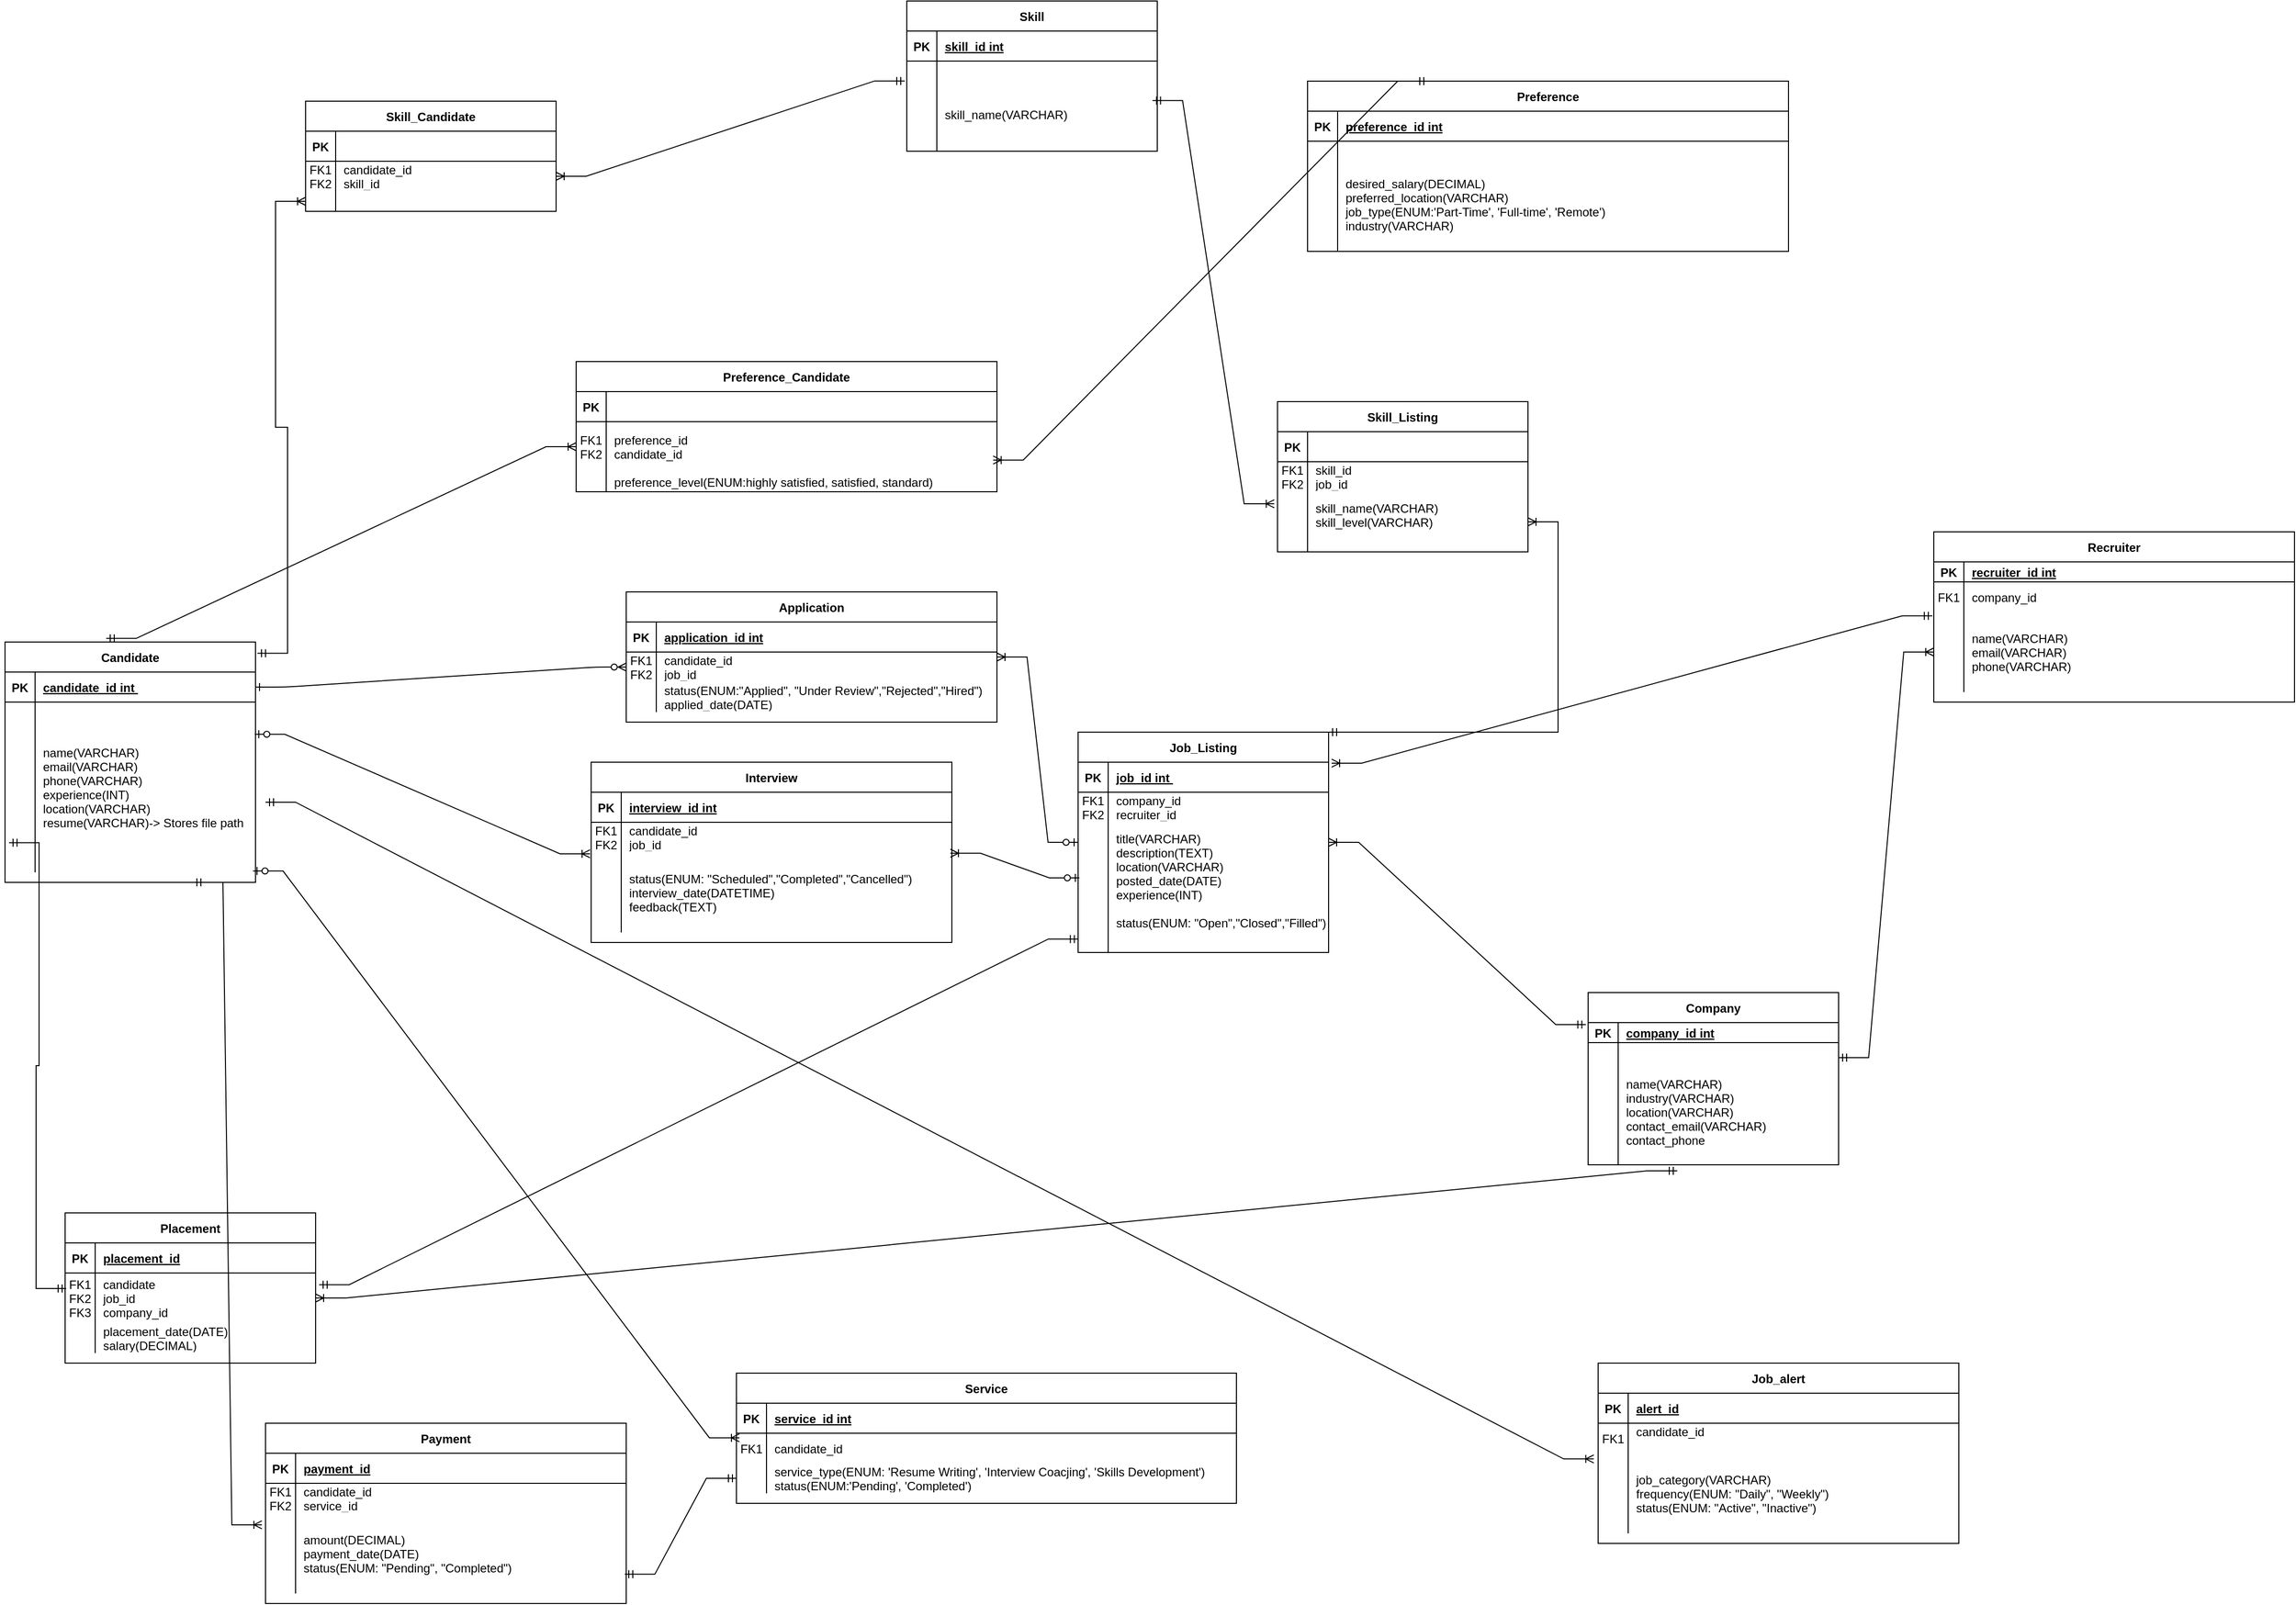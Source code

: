 <mxfile version="26.1.0">
  <diagram id="R2lEEEUBdFMjLlhIrx00" name="Page-1">
    <mxGraphModel dx="2079" dy="1630" grid="1" gridSize="10" guides="1" tooltips="1" connect="1" arrows="1" fold="1" page="1" pageScale="1" pageWidth="850" pageHeight="1100" math="0" shadow="0" extFonts="Permanent Marker^https://fonts.googleapis.com/css?family=Permanent+Marker">
      <root>
        <mxCell id="0" />
        <mxCell id="1" parent="0" />
        <mxCell id="C-vyLk0tnHw3VtMMgP7b-1" value="" style="edgeStyle=entityRelationEdgeStyle;endArrow=ERzeroToMany;startArrow=ERone;endFill=1;startFill=0;" parent="1" source="C-vyLk0tnHw3VtMMgP7b-24" target="C-vyLk0tnHw3VtMMgP7b-6" edge="1">
          <mxGeometry width="100" height="100" relative="1" as="geometry">
            <mxPoint x="340" y="720" as="sourcePoint" />
            <mxPoint x="440" y="620" as="targetPoint" />
          </mxGeometry>
        </mxCell>
        <mxCell id="C-vyLk0tnHw3VtMMgP7b-2" value="Application" style="shape=table;startSize=30;container=1;collapsible=1;childLayout=tableLayout;fixedRows=1;rowLines=0;fontStyle=1;align=center;resizeLast=1;" parent="1" vertex="1">
          <mxGeometry x="460" y="-50" width="370" height="130" as="geometry" />
        </mxCell>
        <mxCell id="C-vyLk0tnHw3VtMMgP7b-3" value="" style="shape=partialRectangle;collapsible=0;dropTarget=0;pointerEvents=0;fillColor=none;points=[[0,0.5],[1,0.5]];portConstraint=eastwest;top=0;left=0;right=0;bottom=1;" parent="C-vyLk0tnHw3VtMMgP7b-2" vertex="1">
          <mxGeometry y="30" width="370" height="30" as="geometry" />
        </mxCell>
        <mxCell id="C-vyLk0tnHw3VtMMgP7b-4" value="PK" style="shape=partialRectangle;overflow=hidden;connectable=0;fillColor=none;top=0;left=0;bottom=0;right=0;fontStyle=1;" parent="C-vyLk0tnHw3VtMMgP7b-3" vertex="1">
          <mxGeometry width="30" height="30" as="geometry">
            <mxRectangle width="30" height="30" as="alternateBounds" />
          </mxGeometry>
        </mxCell>
        <mxCell id="C-vyLk0tnHw3VtMMgP7b-5" value="application_id int" style="shape=partialRectangle;overflow=hidden;connectable=0;fillColor=none;top=0;left=0;bottom=0;right=0;align=left;spacingLeft=6;fontStyle=5;" parent="C-vyLk0tnHw3VtMMgP7b-3" vertex="1">
          <mxGeometry x="30" width="340" height="30" as="geometry">
            <mxRectangle width="340" height="30" as="alternateBounds" />
          </mxGeometry>
        </mxCell>
        <mxCell id="C-vyLk0tnHw3VtMMgP7b-6" value="" style="shape=partialRectangle;collapsible=0;dropTarget=0;pointerEvents=0;fillColor=none;points=[[0,0.5],[1,0.5]];portConstraint=eastwest;top=0;left=0;right=0;bottom=0;" parent="C-vyLk0tnHw3VtMMgP7b-2" vertex="1">
          <mxGeometry y="60" width="370" height="30" as="geometry" />
        </mxCell>
        <mxCell id="C-vyLk0tnHw3VtMMgP7b-7" value="FK1&#xa;FK2" style="shape=partialRectangle;overflow=hidden;connectable=0;fillColor=none;top=0;left=0;bottom=0;right=0;" parent="C-vyLk0tnHw3VtMMgP7b-6" vertex="1">
          <mxGeometry width="30" height="30" as="geometry">
            <mxRectangle width="30" height="30" as="alternateBounds" />
          </mxGeometry>
        </mxCell>
        <mxCell id="C-vyLk0tnHw3VtMMgP7b-8" value="candidate_id&#xa;job_id" style="shape=partialRectangle;overflow=hidden;connectable=0;fillColor=none;top=0;left=0;bottom=0;right=0;align=left;spacingLeft=6;" parent="C-vyLk0tnHw3VtMMgP7b-6" vertex="1">
          <mxGeometry x="30" width="340" height="30" as="geometry">
            <mxRectangle width="340" height="30" as="alternateBounds" />
          </mxGeometry>
        </mxCell>
        <mxCell id="C-vyLk0tnHw3VtMMgP7b-9" value="" style="shape=partialRectangle;collapsible=0;dropTarget=0;pointerEvents=0;fillColor=none;points=[[0,0.5],[1,0.5]];portConstraint=eastwest;top=0;left=0;right=0;bottom=0;" parent="C-vyLk0tnHw3VtMMgP7b-2" vertex="1">
          <mxGeometry y="90" width="370" height="30" as="geometry" />
        </mxCell>
        <mxCell id="C-vyLk0tnHw3VtMMgP7b-10" value="" style="shape=partialRectangle;overflow=hidden;connectable=0;fillColor=none;top=0;left=0;bottom=0;right=0;" parent="C-vyLk0tnHw3VtMMgP7b-9" vertex="1">
          <mxGeometry width="30" height="30" as="geometry">
            <mxRectangle width="30" height="30" as="alternateBounds" />
          </mxGeometry>
        </mxCell>
        <mxCell id="C-vyLk0tnHw3VtMMgP7b-11" value="status(ENUM:&quot;Applied&quot;, &quot;Under Review&quot;,&quot;Rejected&quot;,&quot;Hired&quot;)&#xa;applied_date(DATE)" style="shape=partialRectangle;overflow=hidden;connectable=0;fillColor=none;top=0;left=0;bottom=0;right=0;align=left;spacingLeft=6;" parent="C-vyLk0tnHw3VtMMgP7b-9" vertex="1">
          <mxGeometry x="30" width="340" height="30" as="geometry">
            <mxRectangle width="340" height="30" as="alternateBounds" />
          </mxGeometry>
        </mxCell>
        <mxCell id="C-vyLk0tnHw3VtMMgP7b-13" value="Interview" style="shape=table;startSize=30;container=1;collapsible=1;childLayout=tableLayout;fixedRows=1;rowLines=0;fontStyle=1;align=center;resizeLast=1;" parent="1" vertex="1">
          <mxGeometry x="425" y="120" width="360" height="180" as="geometry" />
        </mxCell>
        <mxCell id="C-vyLk0tnHw3VtMMgP7b-14" value="" style="shape=partialRectangle;collapsible=0;dropTarget=0;pointerEvents=0;fillColor=none;points=[[0,0.5],[1,0.5]];portConstraint=eastwest;top=0;left=0;right=0;bottom=1;" parent="C-vyLk0tnHw3VtMMgP7b-13" vertex="1">
          <mxGeometry y="30" width="360" height="30" as="geometry" />
        </mxCell>
        <mxCell id="C-vyLk0tnHw3VtMMgP7b-15" value="PK" style="shape=partialRectangle;overflow=hidden;connectable=0;fillColor=none;top=0;left=0;bottom=0;right=0;fontStyle=1;" parent="C-vyLk0tnHw3VtMMgP7b-14" vertex="1">
          <mxGeometry width="30" height="30" as="geometry">
            <mxRectangle width="30" height="30" as="alternateBounds" />
          </mxGeometry>
        </mxCell>
        <mxCell id="C-vyLk0tnHw3VtMMgP7b-16" value="interview_id int" style="shape=partialRectangle;overflow=hidden;connectable=0;fillColor=none;top=0;left=0;bottom=0;right=0;align=left;spacingLeft=6;fontStyle=5;" parent="C-vyLk0tnHw3VtMMgP7b-14" vertex="1">
          <mxGeometry x="30" width="330" height="30" as="geometry">
            <mxRectangle width="330" height="30" as="alternateBounds" />
          </mxGeometry>
        </mxCell>
        <mxCell id="C-vyLk0tnHw3VtMMgP7b-17" value="" style="shape=partialRectangle;collapsible=0;dropTarget=0;pointerEvents=0;fillColor=none;points=[[0,0.5],[1,0.5]];portConstraint=eastwest;top=0;left=0;right=0;bottom=0;" parent="C-vyLk0tnHw3VtMMgP7b-13" vertex="1">
          <mxGeometry y="60" width="360" height="30" as="geometry" />
        </mxCell>
        <mxCell id="C-vyLk0tnHw3VtMMgP7b-18" value="FK1&#xa;FK2" style="shape=partialRectangle;overflow=hidden;connectable=0;fillColor=none;top=0;left=0;bottom=0;right=0;" parent="C-vyLk0tnHw3VtMMgP7b-17" vertex="1">
          <mxGeometry width="30" height="30" as="geometry">
            <mxRectangle width="30" height="30" as="alternateBounds" />
          </mxGeometry>
        </mxCell>
        <mxCell id="C-vyLk0tnHw3VtMMgP7b-19" value="candidate_id &#xa;job_id" style="shape=partialRectangle;overflow=hidden;connectable=0;fillColor=none;top=0;left=0;bottom=0;right=0;align=left;spacingLeft=6;" parent="C-vyLk0tnHw3VtMMgP7b-17" vertex="1">
          <mxGeometry x="30" width="330" height="30" as="geometry">
            <mxRectangle width="330" height="30" as="alternateBounds" />
          </mxGeometry>
        </mxCell>
        <mxCell id="C-vyLk0tnHw3VtMMgP7b-20" value="" style="shape=partialRectangle;collapsible=0;dropTarget=0;pointerEvents=0;fillColor=none;points=[[0,0.5],[1,0.5]];portConstraint=eastwest;top=0;left=0;right=0;bottom=0;" parent="C-vyLk0tnHw3VtMMgP7b-13" vertex="1">
          <mxGeometry y="90" width="360" height="80" as="geometry" />
        </mxCell>
        <mxCell id="C-vyLk0tnHw3VtMMgP7b-21" value="" style="shape=partialRectangle;overflow=hidden;connectable=0;fillColor=none;top=0;left=0;bottom=0;right=0;" parent="C-vyLk0tnHw3VtMMgP7b-20" vertex="1">
          <mxGeometry width="30" height="80" as="geometry">
            <mxRectangle width="30" height="80" as="alternateBounds" />
          </mxGeometry>
        </mxCell>
        <mxCell id="C-vyLk0tnHw3VtMMgP7b-22" value="status(ENUM: &quot;Scheduled&quot;,&quot;Completed&quot;,&quot;Cancelled&quot;)&#xa;interview_date(DATETIME)&#xa;feedback(TEXT)" style="shape=partialRectangle;overflow=hidden;connectable=0;fillColor=none;top=0;left=0;bottom=0;right=0;align=left;spacingLeft=6;" parent="C-vyLk0tnHw3VtMMgP7b-20" vertex="1">
          <mxGeometry x="30" width="330" height="80" as="geometry">
            <mxRectangle width="330" height="80" as="alternateBounds" />
          </mxGeometry>
        </mxCell>
        <mxCell id="C-vyLk0tnHw3VtMMgP7b-23" value="Candidate" style="shape=table;startSize=30;container=1;collapsible=1;childLayout=tableLayout;fixedRows=1;rowLines=0;fontStyle=1;align=center;resizeLast=1;" parent="1" vertex="1">
          <mxGeometry x="-160" width="250" height="240" as="geometry" />
        </mxCell>
        <mxCell id="C-vyLk0tnHw3VtMMgP7b-24" value="" style="shape=partialRectangle;collapsible=0;dropTarget=0;pointerEvents=0;fillColor=none;points=[[0,0.5],[1,0.5]];portConstraint=eastwest;top=0;left=0;right=0;bottom=1;" parent="C-vyLk0tnHw3VtMMgP7b-23" vertex="1">
          <mxGeometry y="30" width="250" height="30" as="geometry" />
        </mxCell>
        <mxCell id="C-vyLk0tnHw3VtMMgP7b-25" value="PK" style="shape=partialRectangle;overflow=hidden;connectable=0;fillColor=none;top=0;left=0;bottom=0;right=0;fontStyle=1;" parent="C-vyLk0tnHw3VtMMgP7b-24" vertex="1">
          <mxGeometry width="30" height="30" as="geometry">
            <mxRectangle width="30" height="30" as="alternateBounds" />
          </mxGeometry>
        </mxCell>
        <mxCell id="C-vyLk0tnHw3VtMMgP7b-26" value="candidate_id int " style="shape=partialRectangle;overflow=hidden;connectable=0;fillColor=none;top=0;left=0;bottom=0;right=0;align=left;spacingLeft=6;fontStyle=5;" parent="C-vyLk0tnHw3VtMMgP7b-24" vertex="1">
          <mxGeometry x="30" width="220" height="30" as="geometry">
            <mxRectangle width="220" height="30" as="alternateBounds" />
          </mxGeometry>
        </mxCell>
        <mxCell id="C-vyLk0tnHw3VtMMgP7b-27" value="" style="shape=partialRectangle;collapsible=0;dropTarget=0;pointerEvents=0;fillColor=none;points=[[0,0.5],[1,0.5]];portConstraint=eastwest;top=0;left=0;right=0;bottom=0;" parent="C-vyLk0tnHw3VtMMgP7b-23" vertex="1">
          <mxGeometry y="60" width="250" height="170" as="geometry" />
        </mxCell>
        <mxCell id="C-vyLk0tnHw3VtMMgP7b-28" value="" style="shape=partialRectangle;overflow=hidden;connectable=0;fillColor=none;top=0;left=0;bottom=0;right=0;" parent="C-vyLk0tnHw3VtMMgP7b-27" vertex="1">
          <mxGeometry width="30" height="170" as="geometry">
            <mxRectangle width="30" height="170" as="alternateBounds" />
          </mxGeometry>
        </mxCell>
        <mxCell id="C-vyLk0tnHw3VtMMgP7b-29" value="name(VARCHAR)&#xa;email(VARCHAR)&#xa;phone(VARCHAR)&#xa;experience(INT)&#xa;location(VARCHAR)&#xa;resume(VARCHAR)-&gt; Stores file path" style="shape=partialRectangle;overflow=hidden;connectable=0;fillColor=none;top=0;left=0;bottom=0;right=0;align=left;spacingLeft=6;" parent="C-vyLk0tnHw3VtMMgP7b-27" vertex="1">
          <mxGeometry x="30" width="220" height="170" as="geometry">
            <mxRectangle width="220" height="170" as="alternateBounds" />
          </mxGeometry>
        </mxCell>
        <mxCell id="pcjNR2ZxZ8GuqHbUPMWK-2" value="Service" style="shape=table;startSize=30;container=1;collapsible=1;childLayout=tableLayout;fixedRows=1;rowLines=0;fontStyle=1;align=center;resizeLast=1;" parent="1" vertex="1">
          <mxGeometry x="570" y="730" width="499" height="130" as="geometry" />
        </mxCell>
        <mxCell id="pcjNR2ZxZ8GuqHbUPMWK-3" value="" style="shape=partialRectangle;collapsible=0;dropTarget=0;pointerEvents=0;fillColor=none;points=[[0,0.5],[1,0.5]];portConstraint=eastwest;top=0;left=0;right=0;bottom=1;" parent="pcjNR2ZxZ8GuqHbUPMWK-2" vertex="1">
          <mxGeometry y="30" width="499" height="30" as="geometry" />
        </mxCell>
        <mxCell id="pcjNR2ZxZ8GuqHbUPMWK-4" value="PK" style="shape=partialRectangle;overflow=hidden;connectable=0;fillColor=none;top=0;left=0;bottom=0;right=0;fontStyle=1;" parent="pcjNR2ZxZ8GuqHbUPMWK-3" vertex="1">
          <mxGeometry width="30" height="30" as="geometry">
            <mxRectangle width="30" height="30" as="alternateBounds" />
          </mxGeometry>
        </mxCell>
        <mxCell id="pcjNR2ZxZ8GuqHbUPMWK-5" value="service_id int" style="shape=partialRectangle;overflow=hidden;connectable=0;fillColor=none;top=0;left=0;bottom=0;right=0;align=left;spacingLeft=6;fontStyle=5;" parent="pcjNR2ZxZ8GuqHbUPMWK-3" vertex="1">
          <mxGeometry x="30" width="469" height="30" as="geometry">
            <mxRectangle width="469" height="30" as="alternateBounds" />
          </mxGeometry>
        </mxCell>
        <mxCell id="pcjNR2ZxZ8GuqHbUPMWK-6" value="" style="shape=partialRectangle;collapsible=0;dropTarget=0;pointerEvents=0;fillColor=none;points=[[0,0.5],[1,0.5]];portConstraint=eastwest;top=0;left=0;right=0;bottom=0;" parent="pcjNR2ZxZ8GuqHbUPMWK-2" vertex="1">
          <mxGeometry y="60" width="499" height="30" as="geometry" />
        </mxCell>
        <mxCell id="pcjNR2ZxZ8GuqHbUPMWK-7" value="FK1" style="shape=partialRectangle;overflow=hidden;connectable=0;fillColor=none;top=0;left=0;bottom=0;right=0;" parent="pcjNR2ZxZ8GuqHbUPMWK-6" vertex="1">
          <mxGeometry width="30" height="30" as="geometry">
            <mxRectangle width="30" height="30" as="alternateBounds" />
          </mxGeometry>
        </mxCell>
        <mxCell id="pcjNR2ZxZ8GuqHbUPMWK-8" value="candidate_id" style="shape=partialRectangle;overflow=hidden;connectable=0;fillColor=none;top=0;left=0;bottom=0;right=0;align=left;spacingLeft=6;" parent="pcjNR2ZxZ8GuqHbUPMWK-6" vertex="1">
          <mxGeometry x="30" width="469" height="30" as="geometry">
            <mxRectangle width="469" height="30" as="alternateBounds" />
          </mxGeometry>
        </mxCell>
        <mxCell id="pcjNR2ZxZ8GuqHbUPMWK-9" value="" style="shape=partialRectangle;collapsible=0;dropTarget=0;pointerEvents=0;fillColor=none;points=[[0,0.5],[1,0.5]];portConstraint=eastwest;top=0;left=0;right=0;bottom=0;" parent="pcjNR2ZxZ8GuqHbUPMWK-2" vertex="1">
          <mxGeometry y="90" width="499" height="30" as="geometry" />
        </mxCell>
        <mxCell id="pcjNR2ZxZ8GuqHbUPMWK-10" value="" style="shape=partialRectangle;overflow=hidden;connectable=0;fillColor=none;top=0;left=0;bottom=0;right=0;" parent="pcjNR2ZxZ8GuqHbUPMWK-9" vertex="1">
          <mxGeometry width="30" height="30" as="geometry">
            <mxRectangle width="30" height="30" as="alternateBounds" />
          </mxGeometry>
        </mxCell>
        <mxCell id="pcjNR2ZxZ8GuqHbUPMWK-11" value="service_type(ENUM: &#39;Resume Writing&#39;, &#39;Interview Coacjing&#39;, &#39;Skills Development&#39;)&#xa;status(ENUM:&#39;Pending&#39;, &#39;Completed&#39;)" style="shape=partialRectangle;overflow=hidden;connectable=0;fillColor=none;top=0;left=0;bottom=0;right=0;align=left;spacingLeft=6;" parent="pcjNR2ZxZ8GuqHbUPMWK-9" vertex="1">
          <mxGeometry x="30" width="469" height="30" as="geometry">
            <mxRectangle width="469" height="30" as="alternateBounds" />
          </mxGeometry>
        </mxCell>
        <mxCell id="pcjNR2ZxZ8GuqHbUPMWK-12" value="" style="edgeStyle=entityRelationEdgeStyle;fontSize=12;html=1;endArrow=ERoneToMany;startArrow=ERzeroToOne;rounded=0;exitX=0.997;exitY=0.189;exitDx=0;exitDy=0;exitPerimeter=0;entryX=-0.003;entryY=0.018;entryDx=0;entryDy=0;entryPerimeter=0;" parent="1" source="C-vyLk0tnHw3VtMMgP7b-27" target="C-vyLk0tnHw3VtMMgP7b-20" edge="1">
          <mxGeometry width="100" height="100" relative="1" as="geometry">
            <mxPoint x="110" y="174.88" as="sourcePoint" />
            <mxPoint x="255" y="245.11" as="targetPoint" />
          </mxGeometry>
        </mxCell>
        <mxCell id="pcjNR2ZxZ8GuqHbUPMWK-13" value="" style="edgeStyle=entityRelationEdgeStyle;fontSize=12;html=1;endArrow=ERoneToMany;startArrow=ERzeroToOne;rounded=0;entryX=0.006;entryY=0.153;entryDx=0;entryDy=0;entryPerimeter=0;exitX=0.99;exitY=0.992;exitDx=0;exitDy=0;exitPerimeter=0;" parent="1" source="C-vyLk0tnHw3VtMMgP7b-27" target="pcjNR2ZxZ8GuqHbUPMWK-6" edge="1">
          <mxGeometry width="100" height="100" relative="1" as="geometry">
            <mxPoint x="340" y="330.0" as="sourcePoint" />
            <mxPoint x="172.25" y="536.71" as="targetPoint" />
            <Array as="points">
              <mxPoint x="356.5" y="336.95" />
              <mxPoint x="446.5" y="517.95" />
            </Array>
          </mxGeometry>
        </mxCell>
        <mxCell id="pcjNR2ZxZ8GuqHbUPMWK-14" value="Job_Listing" style="shape=table;startSize=30;container=1;collapsible=1;childLayout=tableLayout;fixedRows=1;rowLines=0;fontStyle=1;align=center;resizeLast=1;" parent="1" vertex="1">
          <mxGeometry x="911" y="90" width="250" height="220" as="geometry" />
        </mxCell>
        <mxCell id="pcjNR2ZxZ8GuqHbUPMWK-15" value="" style="shape=partialRectangle;collapsible=0;dropTarget=0;pointerEvents=0;fillColor=none;points=[[0,0.5],[1,0.5]];portConstraint=eastwest;top=0;left=0;right=0;bottom=1;" parent="pcjNR2ZxZ8GuqHbUPMWK-14" vertex="1">
          <mxGeometry y="30" width="250" height="30" as="geometry" />
        </mxCell>
        <mxCell id="pcjNR2ZxZ8GuqHbUPMWK-16" value="PK" style="shape=partialRectangle;overflow=hidden;connectable=0;fillColor=none;top=0;left=0;bottom=0;right=0;fontStyle=1;" parent="pcjNR2ZxZ8GuqHbUPMWK-15" vertex="1">
          <mxGeometry width="30" height="30" as="geometry">
            <mxRectangle width="30" height="30" as="alternateBounds" />
          </mxGeometry>
        </mxCell>
        <mxCell id="pcjNR2ZxZ8GuqHbUPMWK-17" value="job_id int " style="shape=partialRectangle;overflow=hidden;connectable=0;fillColor=none;top=0;left=0;bottom=0;right=0;align=left;spacingLeft=6;fontStyle=5;" parent="pcjNR2ZxZ8GuqHbUPMWK-15" vertex="1">
          <mxGeometry x="30" width="220" height="30" as="geometry">
            <mxRectangle width="220" height="30" as="alternateBounds" />
          </mxGeometry>
        </mxCell>
        <mxCell id="pcjNR2ZxZ8GuqHbUPMWK-18" value="" style="shape=partialRectangle;collapsible=0;dropTarget=0;pointerEvents=0;fillColor=none;points=[[0,0.5],[1,0.5]];portConstraint=eastwest;top=0;left=0;right=0;bottom=0;" parent="pcjNR2ZxZ8GuqHbUPMWK-14" vertex="1">
          <mxGeometry y="60" width="250" height="30" as="geometry" />
        </mxCell>
        <mxCell id="pcjNR2ZxZ8GuqHbUPMWK-19" value="FK1&#xa;FK2" style="shape=partialRectangle;overflow=hidden;connectable=0;fillColor=none;top=0;left=0;bottom=0;right=0;" parent="pcjNR2ZxZ8GuqHbUPMWK-18" vertex="1">
          <mxGeometry width="30" height="30" as="geometry">
            <mxRectangle width="30" height="30" as="alternateBounds" />
          </mxGeometry>
        </mxCell>
        <mxCell id="pcjNR2ZxZ8GuqHbUPMWK-20" value="company_id&#xa;recruiter_id" style="shape=partialRectangle;overflow=hidden;connectable=0;fillColor=none;top=0;left=0;bottom=0;right=0;align=left;spacingLeft=6;" parent="pcjNR2ZxZ8GuqHbUPMWK-18" vertex="1">
          <mxGeometry x="30" width="220" height="30" as="geometry">
            <mxRectangle width="220" height="30" as="alternateBounds" />
          </mxGeometry>
        </mxCell>
        <mxCell id="pcjNR2ZxZ8GuqHbUPMWK-21" value="" style="shape=partialRectangle;collapsible=0;dropTarget=0;pointerEvents=0;fillColor=none;points=[[0,0.5],[1,0.5]];portConstraint=eastwest;top=0;left=0;right=0;bottom=0;" parent="pcjNR2ZxZ8GuqHbUPMWK-14" vertex="1">
          <mxGeometry y="90" width="250" height="130" as="geometry" />
        </mxCell>
        <mxCell id="pcjNR2ZxZ8GuqHbUPMWK-22" value="" style="shape=partialRectangle;overflow=hidden;connectable=0;fillColor=none;top=0;left=0;bottom=0;right=0;" parent="pcjNR2ZxZ8GuqHbUPMWK-21" vertex="1">
          <mxGeometry width="30" height="130" as="geometry">
            <mxRectangle width="30" height="130" as="alternateBounds" />
          </mxGeometry>
        </mxCell>
        <mxCell id="pcjNR2ZxZ8GuqHbUPMWK-23" value="title(VARCHAR)&#xa;description(TEXT)&#xa;location(VARCHAR)&#xa;posted_date(DATE)&#xa;experience(INT)&#xa;&#xa;status(ENUM: &quot;Open&quot;,&quot;Closed&quot;,&quot;Filled&quot;)&#xa;" style="shape=partialRectangle;overflow=hidden;connectable=0;fillColor=none;top=0;left=0;bottom=0;right=0;align=left;spacingLeft=6;" parent="pcjNR2ZxZ8GuqHbUPMWK-21" vertex="1">
          <mxGeometry x="30" width="220" height="130" as="geometry">
            <mxRectangle width="220" height="130" as="alternateBounds" />
          </mxGeometry>
        </mxCell>
        <mxCell id="pcjNR2ZxZ8GuqHbUPMWK-24" value="" style="edgeStyle=entityRelationEdgeStyle;fontSize=12;html=1;endArrow=ERoneToMany;startArrow=ERzeroToOne;rounded=0;" parent="1" source="pcjNR2ZxZ8GuqHbUPMWK-14" target="C-vyLk0tnHw3VtMMgP7b-2" edge="1">
          <mxGeometry width="100" height="100" relative="1" as="geometry">
            <mxPoint x="750" y="320" as="sourcePoint" />
            <mxPoint x="850" y="220" as="targetPoint" />
          </mxGeometry>
        </mxCell>
        <mxCell id="pcjNR2ZxZ8GuqHbUPMWK-25" value="Company" style="shape=table;startSize=30;container=1;collapsible=1;childLayout=tableLayout;fixedRows=1;rowLines=0;fontStyle=1;align=center;resizeLast=1;" parent="1" vertex="1">
          <mxGeometry x="1420" y="350" width="250" height="172" as="geometry" />
        </mxCell>
        <mxCell id="pcjNR2ZxZ8GuqHbUPMWK-26" value="" style="shape=partialRectangle;collapsible=0;dropTarget=0;pointerEvents=0;fillColor=none;points=[[0,0.5],[1,0.5]];portConstraint=eastwest;top=0;left=0;right=0;bottom=1;" parent="pcjNR2ZxZ8GuqHbUPMWK-25" vertex="1">
          <mxGeometry y="30" width="250" height="20" as="geometry" />
        </mxCell>
        <mxCell id="pcjNR2ZxZ8GuqHbUPMWK-27" value="PK" style="shape=partialRectangle;overflow=hidden;connectable=0;fillColor=none;top=0;left=0;bottom=0;right=0;fontStyle=1;" parent="pcjNR2ZxZ8GuqHbUPMWK-26" vertex="1">
          <mxGeometry width="30" height="20" as="geometry">
            <mxRectangle width="30" height="20" as="alternateBounds" />
          </mxGeometry>
        </mxCell>
        <mxCell id="pcjNR2ZxZ8GuqHbUPMWK-28" value="company_id int" style="shape=partialRectangle;overflow=hidden;connectable=0;fillColor=none;top=0;left=0;bottom=0;right=0;align=left;spacingLeft=6;fontStyle=5;" parent="pcjNR2ZxZ8GuqHbUPMWK-26" vertex="1">
          <mxGeometry x="30" width="220" height="20" as="geometry">
            <mxRectangle width="220" height="20" as="alternateBounds" />
          </mxGeometry>
        </mxCell>
        <mxCell id="pcjNR2ZxZ8GuqHbUPMWK-29" value="" style="shape=partialRectangle;collapsible=0;dropTarget=0;pointerEvents=0;fillColor=none;points=[[0,0.5],[1,0.5]];portConstraint=eastwest;top=0;left=0;right=0;bottom=0;" parent="pcjNR2ZxZ8GuqHbUPMWK-25" vertex="1">
          <mxGeometry y="50" width="250" height="30" as="geometry" />
        </mxCell>
        <mxCell id="pcjNR2ZxZ8GuqHbUPMWK-30" value="" style="shape=partialRectangle;overflow=hidden;connectable=0;fillColor=none;top=0;left=0;bottom=0;right=0;" parent="pcjNR2ZxZ8GuqHbUPMWK-29" vertex="1">
          <mxGeometry width="30" height="30" as="geometry">
            <mxRectangle width="30" height="30" as="alternateBounds" />
          </mxGeometry>
        </mxCell>
        <mxCell id="pcjNR2ZxZ8GuqHbUPMWK-31" value="" style="shape=partialRectangle;overflow=hidden;connectable=0;fillColor=none;top=0;left=0;bottom=0;right=0;align=left;spacingLeft=6;" parent="pcjNR2ZxZ8GuqHbUPMWK-29" vertex="1">
          <mxGeometry x="30" width="220" height="30" as="geometry">
            <mxRectangle width="220" height="30" as="alternateBounds" />
          </mxGeometry>
        </mxCell>
        <mxCell id="pcjNR2ZxZ8GuqHbUPMWK-32" value="" style="shape=partialRectangle;collapsible=0;dropTarget=0;pointerEvents=0;fillColor=none;points=[[0,0.5],[1,0.5]];portConstraint=eastwest;top=0;left=0;right=0;bottom=0;" parent="pcjNR2ZxZ8GuqHbUPMWK-25" vertex="1">
          <mxGeometry y="80" width="250" height="92" as="geometry" />
        </mxCell>
        <mxCell id="pcjNR2ZxZ8GuqHbUPMWK-33" value="" style="shape=partialRectangle;overflow=hidden;connectable=0;fillColor=none;top=0;left=0;bottom=0;right=0;" parent="pcjNR2ZxZ8GuqHbUPMWK-32" vertex="1">
          <mxGeometry width="30" height="92" as="geometry">
            <mxRectangle width="30" height="92" as="alternateBounds" />
          </mxGeometry>
        </mxCell>
        <mxCell id="pcjNR2ZxZ8GuqHbUPMWK-34" value="name(VARCHAR)&#xa;industry(VARCHAR)&#xa;location(VARCHAR)&#xa;contact_email(VARCHAR)&#xa;contact_phone&#xa;" style="shape=partialRectangle;overflow=hidden;connectable=0;fillColor=none;top=0;left=0;bottom=0;right=0;align=left;spacingLeft=6;" parent="pcjNR2ZxZ8GuqHbUPMWK-32" vertex="1">
          <mxGeometry x="30" width="220" height="92" as="geometry">
            <mxRectangle width="220" height="92" as="alternateBounds" />
          </mxGeometry>
        </mxCell>
        <mxCell id="pcjNR2ZxZ8GuqHbUPMWK-36" value="" style="edgeStyle=entityRelationEdgeStyle;fontSize=12;html=1;endArrow=ERoneToMany;startArrow=ERmandOne;rounded=0;exitX=-0.009;exitY=0.186;exitDx=0;exitDy=0;exitPerimeter=0;" parent="1" source="pcjNR2ZxZ8GuqHbUPMWK-25" target="pcjNR2ZxZ8GuqHbUPMWK-14" edge="1">
          <mxGeometry width="100" height="100" relative="1" as="geometry">
            <mxPoint x="1150" y="360" as="sourcePoint" />
            <mxPoint x="1250" y="260" as="targetPoint" />
          </mxGeometry>
        </mxCell>
        <mxCell id="pcjNR2ZxZ8GuqHbUPMWK-37" value="" style="edgeStyle=entityRelationEdgeStyle;fontSize=12;html=1;endArrow=ERoneToMany;startArrow=ERzeroToOne;rounded=0;exitX=0.005;exitY=0.427;exitDx=0;exitDy=0;exitPerimeter=0;entryX=0.996;entryY=0.011;entryDx=0;entryDy=0;entryPerimeter=0;" parent="1" source="pcjNR2ZxZ8GuqHbUPMWK-21" target="C-vyLk0tnHw3VtMMgP7b-20" edge="1">
          <mxGeometry width="100" height="100" relative="1" as="geometry">
            <mxPoint x="489" y="510" as="sourcePoint" />
            <mxPoint x="700" y="370" as="targetPoint" />
            <Array as="points">
              <mxPoint x="699" y="425" />
              <mxPoint x="700" y="440" />
              <mxPoint x="630" y="440" />
              <mxPoint x="699" y="415" />
            </Array>
          </mxGeometry>
        </mxCell>
        <mxCell id="pcjNR2ZxZ8GuqHbUPMWK-39" value="Placement" style="shape=table;startSize=30;container=1;collapsible=1;childLayout=tableLayout;fixedRows=1;rowLines=0;fontStyle=1;align=center;resizeLast=1;" parent="1" vertex="1">
          <mxGeometry x="-100" y="570" width="250" height="150" as="geometry" />
        </mxCell>
        <mxCell id="pcjNR2ZxZ8GuqHbUPMWK-40" value="" style="shape=partialRectangle;collapsible=0;dropTarget=0;pointerEvents=0;fillColor=none;points=[[0,0.5],[1,0.5]];portConstraint=eastwest;top=0;left=0;right=0;bottom=1;" parent="pcjNR2ZxZ8GuqHbUPMWK-39" vertex="1">
          <mxGeometry y="30" width="250" height="30" as="geometry" />
        </mxCell>
        <mxCell id="pcjNR2ZxZ8GuqHbUPMWK-41" value="PK" style="shape=partialRectangle;overflow=hidden;connectable=0;fillColor=none;top=0;left=0;bottom=0;right=0;fontStyle=1;" parent="pcjNR2ZxZ8GuqHbUPMWK-40" vertex="1">
          <mxGeometry width="30" height="30" as="geometry">
            <mxRectangle width="30" height="30" as="alternateBounds" />
          </mxGeometry>
        </mxCell>
        <mxCell id="pcjNR2ZxZ8GuqHbUPMWK-42" value="placement_id" style="shape=partialRectangle;overflow=hidden;connectable=0;fillColor=none;top=0;left=0;bottom=0;right=0;align=left;spacingLeft=6;fontStyle=5;" parent="pcjNR2ZxZ8GuqHbUPMWK-40" vertex="1">
          <mxGeometry x="30" width="220" height="30" as="geometry">
            <mxRectangle width="220" height="30" as="alternateBounds" />
          </mxGeometry>
        </mxCell>
        <mxCell id="pcjNR2ZxZ8GuqHbUPMWK-43" value="" style="shape=partialRectangle;collapsible=0;dropTarget=0;pointerEvents=0;fillColor=none;points=[[0,0.5],[1,0.5]];portConstraint=eastwest;top=0;left=0;right=0;bottom=0;" parent="pcjNR2ZxZ8GuqHbUPMWK-39" vertex="1">
          <mxGeometry y="60" width="250" height="50" as="geometry" />
        </mxCell>
        <mxCell id="pcjNR2ZxZ8GuqHbUPMWK-44" value="FK1&#xa;FK2&#xa;FK3" style="shape=partialRectangle;overflow=hidden;connectable=0;fillColor=none;top=0;left=0;bottom=0;right=0;" parent="pcjNR2ZxZ8GuqHbUPMWK-43" vertex="1">
          <mxGeometry width="30" height="50" as="geometry">
            <mxRectangle width="30" height="50" as="alternateBounds" />
          </mxGeometry>
        </mxCell>
        <mxCell id="pcjNR2ZxZ8GuqHbUPMWK-45" value="candidate&#xa;job_id&#xa;company_id" style="shape=partialRectangle;overflow=hidden;connectable=0;fillColor=none;top=0;left=0;bottom=0;right=0;align=left;spacingLeft=6;" parent="pcjNR2ZxZ8GuqHbUPMWK-43" vertex="1">
          <mxGeometry x="30" width="220" height="50" as="geometry">
            <mxRectangle width="220" height="50" as="alternateBounds" />
          </mxGeometry>
        </mxCell>
        <mxCell id="pcjNR2ZxZ8GuqHbUPMWK-46" value="" style="shape=partialRectangle;collapsible=0;dropTarget=0;pointerEvents=0;fillColor=none;points=[[0,0.5],[1,0.5]];portConstraint=eastwest;top=0;left=0;right=0;bottom=0;" parent="pcjNR2ZxZ8GuqHbUPMWK-39" vertex="1">
          <mxGeometry y="110" width="250" height="30" as="geometry" />
        </mxCell>
        <mxCell id="pcjNR2ZxZ8GuqHbUPMWK-47" value="" style="shape=partialRectangle;overflow=hidden;connectable=0;fillColor=none;top=0;left=0;bottom=0;right=0;" parent="pcjNR2ZxZ8GuqHbUPMWK-46" vertex="1">
          <mxGeometry width="30" height="30" as="geometry">
            <mxRectangle width="30" height="30" as="alternateBounds" />
          </mxGeometry>
        </mxCell>
        <mxCell id="pcjNR2ZxZ8GuqHbUPMWK-48" value="placement_date(DATE)&#xa;salary(DECIMAL)" style="shape=partialRectangle;overflow=hidden;connectable=0;fillColor=none;top=0;left=0;bottom=0;right=0;align=left;spacingLeft=6;" parent="pcjNR2ZxZ8GuqHbUPMWK-46" vertex="1">
          <mxGeometry x="30" width="220" height="30" as="geometry">
            <mxRectangle width="220" height="30" as="alternateBounds" />
          </mxGeometry>
        </mxCell>
        <mxCell id="pcjNR2ZxZ8GuqHbUPMWK-60" value="Recruiter" style="shape=table;startSize=30;container=1;collapsible=1;childLayout=tableLayout;fixedRows=1;rowLines=0;fontStyle=1;align=center;resizeLast=1;" parent="1" vertex="1">
          <mxGeometry x="1765" y="-110" width="360" height="170" as="geometry" />
        </mxCell>
        <mxCell id="pcjNR2ZxZ8GuqHbUPMWK-61" value="" style="shape=partialRectangle;collapsible=0;dropTarget=0;pointerEvents=0;fillColor=none;points=[[0,0.5],[1,0.5]];portConstraint=eastwest;top=0;left=0;right=0;bottom=1;" parent="pcjNR2ZxZ8GuqHbUPMWK-60" vertex="1">
          <mxGeometry y="30" width="360" height="20" as="geometry" />
        </mxCell>
        <mxCell id="pcjNR2ZxZ8GuqHbUPMWK-62" value="PK" style="shape=partialRectangle;overflow=hidden;connectable=0;fillColor=none;top=0;left=0;bottom=0;right=0;fontStyle=1;" parent="pcjNR2ZxZ8GuqHbUPMWK-61" vertex="1">
          <mxGeometry width="30" height="20" as="geometry">
            <mxRectangle width="30" height="20" as="alternateBounds" />
          </mxGeometry>
        </mxCell>
        <mxCell id="pcjNR2ZxZ8GuqHbUPMWK-63" value="recruiter_id int" style="shape=partialRectangle;overflow=hidden;connectable=0;fillColor=none;top=0;left=0;bottom=0;right=0;align=left;spacingLeft=6;fontStyle=5;" parent="pcjNR2ZxZ8GuqHbUPMWK-61" vertex="1">
          <mxGeometry x="30" width="330" height="20" as="geometry">
            <mxRectangle width="330" height="20" as="alternateBounds" />
          </mxGeometry>
        </mxCell>
        <mxCell id="pcjNR2ZxZ8GuqHbUPMWK-64" value="" style="shape=partialRectangle;collapsible=0;dropTarget=0;pointerEvents=0;fillColor=none;points=[[0,0.5],[1,0.5]];portConstraint=eastwest;top=0;left=0;right=0;bottom=0;" parent="pcjNR2ZxZ8GuqHbUPMWK-60" vertex="1">
          <mxGeometry y="50" width="360" height="30" as="geometry" />
        </mxCell>
        <mxCell id="pcjNR2ZxZ8GuqHbUPMWK-65" value="FK1" style="shape=partialRectangle;overflow=hidden;connectable=0;fillColor=none;top=0;left=0;bottom=0;right=0;" parent="pcjNR2ZxZ8GuqHbUPMWK-64" vertex="1">
          <mxGeometry width="30" height="30" as="geometry">
            <mxRectangle width="30" height="30" as="alternateBounds" />
          </mxGeometry>
        </mxCell>
        <mxCell id="pcjNR2ZxZ8GuqHbUPMWK-66" value="company_id" style="shape=partialRectangle;overflow=hidden;connectable=0;fillColor=none;top=0;left=0;bottom=0;right=0;align=left;spacingLeft=6;" parent="pcjNR2ZxZ8GuqHbUPMWK-64" vertex="1">
          <mxGeometry x="30" width="330" height="30" as="geometry">
            <mxRectangle width="330" height="30" as="alternateBounds" />
          </mxGeometry>
        </mxCell>
        <mxCell id="pcjNR2ZxZ8GuqHbUPMWK-67" value="" style="shape=partialRectangle;collapsible=0;dropTarget=0;pointerEvents=0;fillColor=none;points=[[0,0.5],[1,0.5]];portConstraint=eastwest;top=0;left=0;right=0;bottom=0;" parent="pcjNR2ZxZ8GuqHbUPMWK-60" vertex="1">
          <mxGeometry y="80" width="360" height="80" as="geometry" />
        </mxCell>
        <mxCell id="pcjNR2ZxZ8GuqHbUPMWK-68" value="" style="shape=partialRectangle;overflow=hidden;connectable=0;fillColor=none;top=0;left=0;bottom=0;right=0;" parent="pcjNR2ZxZ8GuqHbUPMWK-67" vertex="1">
          <mxGeometry width="30" height="80" as="geometry">
            <mxRectangle width="30" height="80" as="alternateBounds" />
          </mxGeometry>
        </mxCell>
        <mxCell id="pcjNR2ZxZ8GuqHbUPMWK-69" value="name(VARCHAR)&#xa;email(VARCHAR)&#xa;phone(VARCHAR)" style="shape=partialRectangle;overflow=hidden;connectable=0;fillColor=none;top=0;left=0;bottom=0;right=0;align=left;spacingLeft=6;" parent="pcjNR2ZxZ8GuqHbUPMWK-67" vertex="1">
          <mxGeometry x="30" width="330" height="80" as="geometry">
            <mxRectangle width="330" height="80" as="alternateBounds" />
          </mxGeometry>
        </mxCell>
        <mxCell id="pcjNR2ZxZ8GuqHbUPMWK-71" value="" style="edgeStyle=entityRelationEdgeStyle;fontSize=12;html=1;endArrow=ERmandOne;startArrow=ERmandOne;rounded=0;entryX=0.016;entryY=0.826;entryDx=0;entryDy=0;entryPerimeter=0;exitX=0.004;exitY=0.31;exitDx=0;exitDy=0;exitPerimeter=0;" parent="1" source="pcjNR2ZxZ8GuqHbUPMWK-43" target="C-vyLk0tnHw3VtMMgP7b-27" edge="1">
          <mxGeometry width="100" height="100" relative="1" as="geometry">
            <mxPoint x="120" y="460" as="sourcePoint" />
            <mxPoint x="220" y="360" as="targetPoint" />
          </mxGeometry>
        </mxCell>
        <mxCell id="pcjNR2ZxZ8GuqHbUPMWK-72" value="" style="edgeStyle=entityRelationEdgeStyle;fontSize=12;html=1;endArrow=ERmandOne;startArrow=ERmandOne;rounded=0;exitX=1.014;exitY=0.234;exitDx=0;exitDy=0;exitPerimeter=0;entryX=0.001;entryY=0.897;entryDx=0;entryDy=0;entryPerimeter=0;" parent="1" source="pcjNR2ZxZ8GuqHbUPMWK-43" target="pcjNR2ZxZ8GuqHbUPMWK-21" edge="1">
          <mxGeometry width="100" height="100" relative="1" as="geometry">
            <mxPoint x="170" y="520" as="sourcePoint" />
            <mxPoint x="270" y="420" as="targetPoint" />
            <Array as="points">
              <mxPoint x="220" y="600" />
            </Array>
          </mxGeometry>
        </mxCell>
        <mxCell id="pcjNR2ZxZ8GuqHbUPMWK-73" value="" style="edgeStyle=entityRelationEdgeStyle;fontSize=12;html=1;endArrow=ERoneToMany;startArrow=ERmandOne;rounded=0;exitX=0.356;exitY=1.065;exitDx=0;exitDy=0;exitPerimeter=0;" parent="1" source="pcjNR2ZxZ8GuqHbUPMWK-32" target="pcjNR2ZxZ8GuqHbUPMWK-43" edge="1">
          <mxGeometry width="100" height="100" relative="1" as="geometry">
            <mxPoint x="890" y="755" as="sourcePoint" />
            <mxPoint x="320" y="670" as="targetPoint" />
          </mxGeometry>
        </mxCell>
        <mxCell id="pcjNR2ZxZ8GuqHbUPMWK-74" value="" style="edgeStyle=entityRelationEdgeStyle;fontSize=12;html=1;endArrow=ERoneToMany;startArrow=ERmandOne;rounded=0;exitX=-0.004;exitY=0.048;exitDx=0;exitDy=0;exitPerimeter=0;entryX=1.012;entryY=0.033;entryDx=0;entryDy=0;entryPerimeter=0;" parent="1" source="pcjNR2ZxZ8GuqHbUPMWK-67" target="pcjNR2ZxZ8GuqHbUPMWK-15" edge="1">
          <mxGeometry width="100" height="100" relative="1" as="geometry">
            <mxPoint x="1490" y="110" as="sourcePoint" />
            <mxPoint x="1590" y="10" as="targetPoint" />
          </mxGeometry>
        </mxCell>
        <mxCell id="pcjNR2ZxZ8GuqHbUPMWK-75" value="Job_alert" style="shape=table;startSize=30;container=1;collapsible=1;childLayout=tableLayout;fixedRows=1;rowLines=0;fontStyle=1;align=center;resizeLast=1;" parent="1" vertex="1">
          <mxGeometry x="1430" y="720" width="360" height="180" as="geometry" />
        </mxCell>
        <mxCell id="pcjNR2ZxZ8GuqHbUPMWK-76" value="" style="shape=partialRectangle;collapsible=0;dropTarget=0;pointerEvents=0;fillColor=none;points=[[0,0.5],[1,0.5]];portConstraint=eastwest;top=0;left=0;right=0;bottom=1;" parent="pcjNR2ZxZ8GuqHbUPMWK-75" vertex="1">
          <mxGeometry y="30" width="360" height="30" as="geometry" />
        </mxCell>
        <mxCell id="pcjNR2ZxZ8GuqHbUPMWK-77" value="PK" style="shape=partialRectangle;overflow=hidden;connectable=0;fillColor=none;top=0;left=0;bottom=0;right=0;fontStyle=1;" parent="pcjNR2ZxZ8GuqHbUPMWK-76" vertex="1">
          <mxGeometry width="30" height="30" as="geometry">
            <mxRectangle width="30" height="30" as="alternateBounds" />
          </mxGeometry>
        </mxCell>
        <mxCell id="pcjNR2ZxZ8GuqHbUPMWK-78" value="alert_id" style="shape=partialRectangle;overflow=hidden;connectable=0;fillColor=none;top=0;left=0;bottom=0;right=0;align=left;spacingLeft=6;fontStyle=5;" parent="pcjNR2ZxZ8GuqHbUPMWK-76" vertex="1">
          <mxGeometry x="30" width="330" height="30" as="geometry">
            <mxRectangle width="330" height="30" as="alternateBounds" />
          </mxGeometry>
        </mxCell>
        <mxCell id="pcjNR2ZxZ8GuqHbUPMWK-79" value="" style="shape=partialRectangle;collapsible=0;dropTarget=0;pointerEvents=0;fillColor=none;points=[[0,0.5],[1,0.5]];portConstraint=eastwest;top=0;left=0;right=0;bottom=0;" parent="pcjNR2ZxZ8GuqHbUPMWK-75" vertex="1">
          <mxGeometry y="60" width="360" height="30" as="geometry" />
        </mxCell>
        <mxCell id="pcjNR2ZxZ8GuqHbUPMWK-80" value="FK1" style="shape=partialRectangle;overflow=hidden;connectable=0;fillColor=none;top=0;left=0;bottom=0;right=0;" parent="pcjNR2ZxZ8GuqHbUPMWK-79" vertex="1">
          <mxGeometry width="30" height="30" as="geometry">
            <mxRectangle width="30" height="30" as="alternateBounds" />
          </mxGeometry>
        </mxCell>
        <mxCell id="pcjNR2ZxZ8GuqHbUPMWK-81" value="candidate_id &#xa;" style="shape=partialRectangle;overflow=hidden;connectable=0;fillColor=none;top=0;left=0;bottom=0;right=0;align=left;spacingLeft=6;" parent="pcjNR2ZxZ8GuqHbUPMWK-79" vertex="1">
          <mxGeometry x="30" width="330" height="30" as="geometry">
            <mxRectangle width="330" height="30" as="alternateBounds" />
          </mxGeometry>
        </mxCell>
        <mxCell id="pcjNR2ZxZ8GuqHbUPMWK-82" value="" style="shape=partialRectangle;collapsible=0;dropTarget=0;pointerEvents=0;fillColor=none;points=[[0,0.5],[1,0.5]];portConstraint=eastwest;top=0;left=0;right=0;bottom=0;" parent="pcjNR2ZxZ8GuqHbUPMWK-75" vertex="1">
          <mxGeometry y="90" width="360" height="80" as="geometry" />
        </mxCell>
        <mxCell id="pcjNR2ZxZ8GuqHbUPMWK-83" value="" style="shape=partialRectangle;overflow=hidden;connectable=0;fillColor=none;top=0;left=0;bottom=0;right=0;" parent="pcjNR2ZxZ8GuqHbUPMWK-82" vertex="1">
          <mxGeometry width="30" height="80" as="geometry">
            <mxRectangle width="30" height="80" as="alternateBounds" />
          </mxGeometry>
        </mxCell>
        <mxCell id="pcjNR2ZxZ8GuqHbUPMWK-84" value="job_category(VARCHAR)&#xa;frequency(ENUM: &quot;Daily&quot;, &quot;Weekly&quot;)&#xa;status(ENUM: &quot;Active&quot;, &quot;Inactive&quot;)" style="shape=partialRectangle;overflow=hidden;connectable=0;fillColor=none;top=0;left=0;bottom=0;right=0;align=left;spacingLeft=6;" parent="pcjNR2ZxZ8GuqHbUPMWK-82" vertex="1">
          <mxGeometry x="30" width="330" height="80" as="geometry">
            <mxRectangle width="330" height="80" as="alternateBounds" />
          </mxGeometry>
        </mxCell>
        <mxCell id="pcjNR2ZxZ8GuqHbUPMWK-85" value="" style="edgeStyle=entityRelationEdgeStyle;fontSize=12;html=1;endArrow=ERoneToMany;startArrow=ERmandOne;rounded=0;exitX=1.04;exitY=0.588;exitDx=0;exitDy=0;exitPerimeter=0;entryX=-0.012;entryY=0.071;entryDx=0;entryDy=0;entryPerimeter=0;" parent="1" source="C-vyLk0tnHw3VtMMgP7b-27" target="pcjNR2ZxZ8GuqHbUPMWK-82" edge="1">
          <mxGeometry width="100" height="100" relative="1" as="geometry">
            <mxPoint x="340" y="710" as="sourcePoint" />
            <mxPoint x="1290" y="660" as="targetPoint" />
          </mxGeometry>
        </mxCell>
        <mxCell id="pcjNR2ZxZ8GuqHbUPMWK-87" value="Payment" style="shape=table;startSize=30;container=1;collapsible=1;childLayout=tableLayout;fixedRows=1;rowLines=0;fontStyle=1;align=center;resizeLast=1;" parent="1" vertex="1">
          <mxGeometry x="100" y="780" width="360" height="180" as="geometry" />
        </mxCell>
        <mxCell id="pcjNR2ZxZ8GuqHbUPMWK-88" value="" style="shape=partialRectangle;collapsible=0;dropTarget=0;pointerEvents=0;fillColor=none;points=[[0,0.5],[1,0.5]];portConstraint=eastwest;top=0;left=0;right=0;bottom=1;" parent="pcjNR2ZxZ8GuqHbUPMWK-87" vertex="1">
          <mxGeometry y="30" width="360" height="30" as="geometry" />
        </mxCell>
        <mxCell id="pcjNR2ZxZ8GuqHbUPMWK-89" value="PK" style="shape=partialRectangle;overflow=hidden;connectable=0;fillColor=none;top=0;left=0;bottom=0;right=0;fontStyle=1;" parent="pcjNR2ZxZ8GuqHbUPMWK-88" vertex="1">
          <mxGeometry width="30" height="30" as="geometry">
            <mxRectangle width="30" height="30" as="alternateBounds" />
          </mxGeometry>
        </mxCell>
        <mxCell id="pcjNR2ZxZ8GuqHbUPMWK-90" value="payment_id" style="shape=partialRectangle;overflow=hidden;connectable=0;fillColor=none;top=0;left=0;bottom=0;right=0;align=left;spacingLeft=6;fontStyle=5;" parent="pcjNR2ZxZ8GuqHbUPMWK-88" vertex="1">
          <mxGeometry x="30" width="330" height="30" as="geometry">
            <mxRectangle width="330" height="30" as="alternateBounds" />
          </mxGeometry>
        </mxCell>
        <mxCell id="pcjNR2ZxZ8GuqHbUPMWK-91" value="" style="shape=partialRectangle;collapsible=0;dropTarget=0;pointerEvents=0;fillColor=none;points=[[0,0.5],[1,0.5]];portConstraint=eastwest;top=0;left=0;right=0;bottom=0;" parent="pcjNR2ZxZ8GuqHbUPMWK-87" vertex="1">
          <mxGeometry y="60" width="360" height="30" as="geometry" />
        </mxCell>
        <mxCell id="pcjNR2ZxZ8GuqHbUPMWK-92" value="FK1&#xa;FK2" style="shape=partialRectangle;overflow=hidden;connectable=0;fillColor=none;top=0;left=0;bottom=0;right=0;" parent="pcjNR2ZxZ8GuqHbUPMWK-91" vertex="1">
          <mxGeometry width="30" height="30" as="geometry">
            <mxRectangle width="30" height="30" as="alternateBounds" />
          </mxGeometry>
        </mxCell>
        <mxCell id="pcjNR2ZxZ8GuqHbUPMWK-93" value="candidate_id &#xa;service_id" style="shape=partialRectangle;overflow=hidden;connectable=0;fillColor=none;top=0;left=0;bottom=0;right=0;align=left;spacingLeft=6;" parent="pcjNR2ZxZ8GuqHbUPMWK-91" vertex="1">
          <mxGeometry x="30" width="330" height="30" as="geometry">
            <mxRectangle width="330" height="30" as="alternateBounds" />
          </mxGeometry>
        </mxCell>
        <mxCell id="pcjNR2ZxZ8GuqHbUPMWK-94" value="" style="shape=partialRectangle;collapsible=0;dropTarget=0;pointerEvents=0;fillColor=none;points=[[0,0.5],[1,0.5]];portConstraint=eastwest;top=0;left=0;right=0;bottom=0;" parent="pcjNR2ZxZ8GuqHbUPMWK-87" vertex="1">
          <mxGeometry y="90" width="360" height="80" as="geometry" />
        </mxCell>
        <mxCell id="pcjNR2ZxZ8GuqHbUPMWK-95" value="" style="shape=partialRectangle;overflow=hidden;connectable=0;fillColor=none;top=0;left=0;bottom=0;right=0;" parent="pcjNR2ZxZ8GuqHbUPMWK-94" vertex="1">
          <mxGeometry width="30" height="80" as="geometry">
            <mxRectangle width="30" height="80" as="alternateBounds" />
          </mxGeometry>
        </mxCell>
        <mxCell id="pcjNR2ZxZ8GuqHbUPMWK-96" value="amount(DECIMAL)&#xa;payment_date(DATE)&#xa;status(ENUM: &quot;Pending&quot;, &quot;Completed&quot;)" style="shape=partialRectangle;overflow=hidden;connectable=0;fillColor=none;top=0;left=0;bottom=0;right=0;align=left;spacingLeft=6;" parent="pcjNR2ZxZ8GuqHbUPMWK-94" vertex="1">
          <mxGeometry x="30" width="330" height="80" as="geometry">
            <mxRectangle width="330" height="80" as="alternateBounds" />
          </mxGeometry>
        </mxCell>
        <mxCell id="pcjNR2ZxZ8GuqHbUPMWK-97" value="" style="edgeStyle=entityRelationEdgeStyle;fontSize=12;html=1;endArrow=ERoneToMany;startArrow=ERmandOne;rounded=0;entryX=-0.01;entryY=0.143;entryDx=0;entryDy=0;entryPerimeter=0;exitX=0.75;exitY=1;exitDx=0;exitDy=0;" parent="1" source="C-vyLk0tnHw3VtMMgP7b-23" target="pcjNR2ZxZ8GuqHbUPMWK-94" edge="1">
          <mxGeometry width="100" height="100" relative="1" as="geometry">
            <mxPoint x="60" y="320" as="sourcePoint" />
            <mxPoint x="130" y="470" as="targetPoint" />
          </mxGeometry>
        </mxCell>
        <mxCell id="pcjNR2ZxZ8GuqHbUPMWK-99" value="Skill" style="shape=table;startSize=30;container=1;collapsible=1;childLayout=tableLayout;fixedRows=1;rowLines=0;fontStyle=1;align=center;resizeLast=1;" parent="1" vertex="1">
          <mxGeometry x="740" y="-640" width="250" height="150" as="geometry" />
        </mxCell>
        <mxCell id="pcjNR2ZxZ8GuqHbUPMWK-100" value="" style="shape=partialRectangle;collapsible=0;dropTarget=0;pointerEvents=0;fillColor=none;points=[[0,0.5],[1,0.5]];portConstraint=eastwest;top=0;left=0;right=0;bottom=1;" parent="pcjNR2ZxZ8GuqHbUPMWK-99" vertex="1">
          <mxGeometry y="30" width="250" height="30" as="geometry" />
        </mxCell>
        <mxCell id="pcjNR2ZxZ8GuqHbUPMWK-101" value="PK" style="shape=partialRectangle;overflow=hidden;connectable=0;fillColor=none;top=0;left=0;bottom=0;right=0;fontStyle=1;" parent="pcjNR2ZxZ8GuqHbUPMWK-100" vertex="1">
          <mxGeometry width="30" height="30" as="geometry">
            <mxRectangle width="30" height="30" as="alternateBounds" />
          </mxGeometry>
        </mxCell>
        <mxCell id="pcjNR2ZxZ8GuqHbUPMWK-102" value="skill_id int " style="shape=partialRectangle;overflow=hidden;connectable=0;fillColor=none;top=0;left=0;bottom=0;right=0;align=left;spacingLeft=6;fontStyle=5;" parent="pcjNR2ZxZ8GuqHbUPMWK-100" vertex="1">
          <mxGeometry x="30" width="220" height="30" as="geometry">
            <mxRectangle width="220" height="30" as="alternateBounds" />
          </mxGeometry>
        </mxCell>
        <mxCell id="pcjNR2ZxZ8GuqHbUPMWK-103" value="" style="shape=partialRectangle;collapsible=0;dropTarget=0;pointerEvents=0;fillColor=none;points=[[0,0.5],[1,0.5]];portConstraint=eastwest;top=0;left=0;right=0;bottom=0;" parent="pcjNR2ZxZ8GuqHbUPMWK-99" vertex="1">
          <mxGeometry y="60" width="250" height="30" as="geometry" />
        </mxCell>
        <mxCell id="pcjNR2ZxZ8GuqHbUPMWK-104" value="" style="shape=partialRectangle;overflow=hidden;connectable=0;fillColor=none;top=0;left=0;bottom=0;right=0;" parent="pcjNR2ZxZ8GuqHbUPMWK-103" vertex="1">
          <mxGeometry width="30" height="30" as="geometry">
            <mxRectangle width="30" height="30" as="alternateBounds" />
          </mxGeometry>
        </mxCell>
        <mxCell id="pcjNR2ZxZ8GuqHbUPMWK-105" value="" style="shape=partialRectangle;overflow=hidden;connectable=0;fillColor=none;top=0;left=0;bottom=0;right=0;align=left;spacingLeft=6;" parent="pcjNR2ZxZ8GuqHbUPMWK-103" vertex="1">
          <mxGeometry x="30" width="220" height="30" as="geometry">
            <mxRectangle width="220" height="30" as="alternateBounds" />
          </mxGeometry>
        </mxCell>
        <mxCell id="pcjNR2ZxZ8GuqHbUPMWK-106" value="" style="shape=partialRectangle;collapsible=0;dropTarget=0;pointerEvents=0;fillColor=none;points=[[0,0.5],[1,0.5]];portConstraint=eastwest;top=0;left=0;right=0;bottom=0;" parent="pcjNR2ZxZ8GuqHbUPMWK-99" vertex="1">
          <mxGeometry y="90" width="250" height="60" as="geometry" />
        </mxCell>
        <mxCell id="pcjNR2ZxZ8GuqHbUPMWK-107" value="" style="shape=partialRectangle;overflow=hidden;connectable=0;fillColor=none;top=0;left=0;bottom=0;right=0;" parent="pcjNR2ZxZ8GuqHbUPMWK-106" vertex="1">
          <mxGeometry width="30" height="60" as="geometry">
            <mxRectangle width="30" height="60" as="alternateBounds" />
          </mxGeometry>
        </mxCell>
        <mxCell id="pcjNR2ZxZ8GuqHbUPMWK-108" value="skill_name(VARCHAR)&#xa;" style="shape=partialRectangle;overflow=hidden;connectable=0;fillColor=none;top=0;left=0;bottom=0;right=0;align=left;spacingLeft=6;" parent="pcjNR2ZxZ8GuqHbUPMWK-106" vertex="1">
          <mxGeometry x="30" width="220" height="60" as="geometry">
            <mxRectangle width="220" height="60" as="alternateBounds" />
          </mxGeometry>
        </mxCell>
        <mxCell id="pcjNR2ZxZ8GuqHbUPMWK-111" value="Preference" style="shape=table;startSize=30;container=1;collapsible=1;childLayout=tableLayout;fixedRows=1;rowLines=0;fontStyle=1;align=center;resizeLast=1;" parent="1" vertex="1">
          <mxGeometry x="1140" y="-560" width="480" height="170" as="geometry" />
        </mxCell>
        <mxCell id="pcjNR2ZxZ8GuqHbUPMWK-112" value="" style="shape=partialRectangle;collapsible=0;dropTarget=0;pointerEvents=0;fillColor=none;points=[[0,0.5],[1,0.5]];portConstraint=eastwest;top=0;left=0;right=0;bottom=1;" parent="pcjNR2ZxZ8GuqHbUPMWK-111" vertex="1">
          <mxGeometry y="30" width="480" height="30" as="geometry" />
        </mxCell>
        <mxCell id="pcjNR2ZxZ8GuqHbUPMWK-113" value="PK" style="shape=partialRectangle;overflow=hidden;connectable=0;fillColor=none;top=0;left=0;bottom=0;right=0;fontStyle=1;" parent="pcjNR2ZxZ8GuqHbUPMWK-112" vertex="1">
          <mxGeometry width="30" height="30" as="geometry">
            <mxRectangle width="30" height="30" as="alternateBounds" />
          </mxGeometry>
        </mxCell>
        <mxCell id="pcjNR2ZxZ8GuqHbUPMWK-114" value="preference_id int" style="shape=partialRectangle;overflow=hidden;connectable=0;fillColor=none;top=0;left=0;bottom=0;right=0;align=left;spacingLeft=6;fontStyle=5;" parent="pcjNR2ZxZ8GuqHbUPMWK-112" vertex="1">
          <mxGeometry x="30" width="450" height="30" as="geometry">
            <mxRectangle width="450" height="30" as="alternateBounds" />
          </mxGeometry>
        </mxCell>
        <mxCell id="pcjNR2ZxZ8GuqHbUPMWK-115" value="" style="shape=partialRectangle;collapsible=0;dropTarget=0;pointerEvents=0;fillColor=none;points=[[0,0.5],[1,0.5]];portConstraint=eastwest;top=0;left=0;right=0;bottom=0;" parent="pcjNR2ZxZ8GuqHbUPMWK-111" vertex="1">
          <mxGeometry y="60" width="480" height="30" as="geometry" />
        </mxCell>
        <mxCell id="pcjNR2ZxZ8GuqHbUPMWK-116" value="" style="shape=partialRectangle;overflow=hidden;connectable=0;fillColor=none;top=0;left=0;bottom=0;right=0;" parent="pcjNR2ZxZ8GuqHbUPMWK-115" vertex="1">
          <mxGeometry width="30" height="30" as="geometry">
            <mxRectangle width="30" height="30" as="alternateBounds" />
          </mxGeometry>
        </mxCell>
        <mxCell id="pcjNR2ZxZ8GuqHbUPMWK-117" value="" style="shape=partialRectangle;overflow=hidden;connectable=0;fillColor=none;top=0;left=0;bottom=0;right=0;align=left;spacingLeft=6;" parent="pcjNR2ZxZ8GuqHbUPMWK-115" vertex="1">
          <mxGeometry x="30" width="450" height="30" as="geometry">
            <mxRectangle width="450" height="30" as="alternateBounds" />
          </mxGeometry>
        </mxCell>
        <mxCell id="pcjNR2ZxZ8GuqHbUPMWK-118" value="" style="shape=partialRectangle;collapsible=0;dropTarget=0;pointerEvents=0;fillColor=none;points=[[0,0.5],[1,0.5]];portConstraint=eastwest;top=0;left=0;right=0;bottom=0;" parent="pcjNR2ZxZ8GuqHbUPMWK-111" vertex="1">
          <mxGeometry y="90" width="480" height="80" as="geometry" />
        </mxCell>
        <mxCell id="pcjNR2ZxZ8GuqHbUPMWK-119" value="" style="shape=partialRectangle;overflow=hidden;connectable=0;fillColor=none;top=0;left=0;bottom=0;right=0;" parent="pcjNR2ZxZ8GuqHbUPMWK-118" vertex="1">
          <mxGeometry width="30" height="80" as="geometry">
            <mxRectangle width="30" height="80" as="alternateBounds" />
          </mxGeometry>
        </mxCell>
        <mxCell id="pcjNR2ZxZ8GuqHbUPMWK-120" value="desired_salary(DECIMAL)&#xa;preferred_location(VARCHAR)&#xa;job_type(ENUM:&#39;Part-Time&#39;, &#39;Full-time&#39;, &#39;Remote&#39;)&#xa;industry(VARCHAR)&#xa;" style="shape=partialRectangle;overflow=hidden;connectable=0;fillColor=none;top=0;left=0;bottom=0;right=0;align=left;spacingLeft=6;" parent="pcjNR2ZxZ8GuqHbUPMWK-118" vertex="1">
          <mxGeometry x="30" width="450" height="80" as="geometry">
            <mxRectangle width="450" height="80" as="alternateBounds" />
          </mxGeometry>
        </mxCell>
        <mxCell id="pcjNR2ZxZ8GuqHbUPMWK-121" value="" style="edgeStyle=entityRelationEdgeStyle;fontSize=12;html=1;endArrow=ERoneToMany;startArrow=ERmandOne;rounded=0;exitX=1.013;exitY=0.083;exitDx=0;exitDy=0;exitPerimeter=0;entryX=0;entryY=0.5;entryDx=0;entryDy=0;" parent="1" target="pcjNR2ZxZ8GuqHbUPMWK-131" edge="1">
          <mxGeometry width="100" height="100" relative="1" as="geometry">
            <mxPoint x="92" y="11.28" as="sourcePoint" />
            <mxPoint x="740" y="-550.0" as="targetPoint" />
          </mxGeometry>
        </mxCell>
        <mxCell id="pcjNR2ZxZ8GuqHbUPMWK-124" value="Skill_Candidate" style="shape=table;startSize=30;container=1;collapsible=1;childLayout=tableLayout;fixedRows=1;rowLines=0;fontStyle=1;align=center;resizeLast=1;" parent="1" vertex="1">
          <mxGeometry x="140" y="-540" width="250" height="110" as="geometry" />
        </mxCell>
        <mxCell id="pcjNR2ZxZ8GuqHbUPMWK-125" value="" style="shape=partialRectangle;collapsible=0;dropTarget=0;pointerEvents=0;fillColor=none;points=[[0,0.5],[1,0.5]];portConstraint=eastwest;top=0;left=0;right=0;bottom=1;" parent="pcjNR2ZxZ8GuqHbUPMWK-124" vertex="1">
          <mxGeometry y="30" width="250" height="30" as="geometry" />
        </mxCell>
        <mxCell id="pcjNR2ZxZ8GuqHbUPMWK-126" value="PK" style="shape=partialRectangle;overflow=hidden;connectable=0;fillColor=none;top=0;left=0;bottom=0;right=0;fontStyle=1;" parent="pcjNR2ZxZ8GuqHbUPMWK-125" vertex="1">
          <mxGeometry width="30" height="30" as="geometry">
            <mxRectangle width="30" height="30" as="alternateBounds" />
          </mxGeometry>
        </mxCell>
        <mxCell id="pcjNR2ZxZ8GuqHbUPMWK-127" value="" style="shape=partialRectangle;overflow=hidden;connectable=0;fillColor=none;top=0;left=0;bottom=0;right=0;align=left;spacingLeft=6;fontStyle=5;" parent="pcjNR2ZxZ8GuqHbUPMWK-125" vertex="1">
          <mxGeometry x="30" width="220" height="30" as="geometry">
            <mxRectangle width="220" height="30" as="alternateBounds" />
          </mxGeometry>
        </mxCell>
        <mxCell id="pcjNR2ZxZ8GuqHbUPMWK-128" value="" style="shape=partialRectangle;collapsible=0;dropTarget=0;pointerEvents=0;fillColor=none;points=[[0,0.5],[1,0.5]];portConstraint=eastwest;top=0;left=0;right=0;bottom=0;" parent="pcjNR2ZxZ8GuqHbUPMWK-124" vertex="1">
          <mxGeometry y="60" width="250" height="30" as="geometry" />
        </mxCell>
        <mxCell id="pcjNR2ZxZ8GuqHbUPMWK-129" value="FK1&#xa;FK2" style="shape=partialRectangle;overflow=hidden;connectable=0;fillColor=none;top=0;left=0;bottom=0;right=0;" parent="pcjNR2ZxZ8GuqHbUPMWK-128" vertex="1">
          <mxGeometry width="30" height="30" as="geometry">
            <mxRectangle width="30" height="30" as="alternateBounds" />
          </mxGeometry>
        </mxCell>
        <mxCell id="pcjNR2ZxZ8GuqHbUPMWK-130" value="candidate_id&#xa;skill_id" style="shape=partialRectangle;overflow=hidden;connectable=0;fillColor=none;top=0;left=0;bottom=0;right=0;align=left;spacingLeft=6;" parent="pcjNR2ZxZ8GuqHbUPMWK-128" vertex="1">
          <mxGeometry x="30" width="220" height="30" as="geometry">
            <mxRectangle width="220" height="30" as="alternateBounds" />
          </mxGeometry>
        </mxCell>
        <mxCell id="pcjNR2ZxZ8GuqHbUPMWK-131" value="" style="shape=partialRectangle;collapsible=0;dropTarget=0;pointerEvents=0;fillColor=none;points=[[0,0.5],[1,0.5]];portConstraint=eastwest;top=0;left=0;right=0;bottom=0;" parent="pcjNR2ZxZ8GuqHbUPMWK-124" vertex="1">
          <mxGeometry y="90" width="250" height="20" as="geometry" />
        </mxCell>
        <mxCell id="pcjNR2ZxZ8GuqHbUPMWK-132" value="" style="shape=partialRectangle;overflow=hidden;connectable=0;fillColor=none;top=0;left=0;bottom=0;right=0;" parent="pcjNR2ZxZ8GuqHbUPMWK-131" vertex="1">
          <mxGeometry width="30" height="20" as="geometry">
            <mxRectangle width="30" height="20" as="alternateBounds" />
          </mxGeometry>
        </mxCell>
        <mxCell id="pcjNR2ZxZ8GuqHbUPMWK-133" value="" style="shape=partialRectangle;overflow=hidden;connectable=0;fillColor=none;top=0;left=0;bottom=0;right=0;align=left;spacingLeft=6;" parent="pcjNR2ZxZ8GuqHbUPMWK-131" vertex="1">
          <mxGeometry x="30" width="220" height="20" as="geometry">
            <mxRectangle width="220" height="20" as="alternateBounds" />
          </mxGeometry>
        </mxCell>
        <mxCell id="pcjNR2ZxZ8GuqHbUPMWK-134" value="" style="edgeStyle=entityRelationEdgeStyle;fontSize=12;html=1;endArrow=ERoneToMany;startArrow=ERmandOne;rounded=0;entryX=1;entryY=0.5;entryDx=0;entryDy=0;exitX=-0.008;exitY=0.661;exitDx=0;exitDy=0;exitPerimeter=0;" parent="1" source="pcjNR2ZxZ8GuqHbUPMWK-103" target="pcjNR2ZxZ8GuqHbUPMWK-128" edge="1">
          <mxGeometry width="100" height="100" relative="1" as="geometry">
            <mxPoint x="1060" y="-90" as="sourcePoint" />
            <mxPoint x="1160" y="-190" as="targetPoint" />
          </mxGeometry>
        </mxCell>
        <mxCell id="pcjNR2ZxZ8GuqHbUPMWK-135" value="Preference_Candidate" style="shape=table;startSize=30;container=1;collapsible=1;childLayout=tableLayout;fixedRows=1;rowLines=0;fontStyle=1;align=center;resizeLast=1;" parent="1" vertex="1">
          <mxGeometry x="410" y="-280" width="420" height="130" as="geometry" />
        </mxCell>
        <mxCell id="pcjNR2ZxZ8GuqHbUPMWK-136" value="" style="shape=partialRectangle;collapsible=0;dropTarget=0;pointerEvents=0;fillColor=none;points=[[0,0.5],[1,0.5]];portConstraint=eastwest;top=0;left=0;right=0;bottom=1;" parent="pcjNR2ZxZ8GuqHbUPMWK-135" vertex="1">
          <mxGeometry y="30" width="420" height="30" as="geometry" />
        </mxCell>
        <mxCell id="pcjNR2ZxZ8GuqHbUPMWK-137" value="PK" style="shape=partialRectangle;overflow=hidden;connectable=0;fillColor=none;top=0;left=0;bottom=0;right=0;fontStyle=1;" parent="pcjNR2ZxZ8GuqHbUPMWK-136" vertex="1">
          <mxGeometry width="30" height="30" as="geometry">
            <mxRectangle width="30" height="30" as="alternateBounds" />
          </mxGeometry>
        </mxCell>
        <mxCell id="pcjNR2ZxZ8GuqHbUPMWK-138" value="" style="shape=partialRectangle;overflow=hidden;connectable=0;fillColor=none;top=0;left=0;bottom=0;right=0;align=left;spacingLeft=6;fontStyle=5;" parent="pcjNR2ZxZ8GuqHbUPMWK-136" vertex="1">
          <mxGeometry x="30" width="390" height="30" as="geometry">
            <mxRectangle width="390" height="30" as="alternateBounds" />
          </mxGeometry>
        </mxCell>
        <mxCell id="pcjNR2ZxZ8GuqHbUPMWK-139" value="" style="shape=partialRectangle;collapsible=0;dropTarget=0;pointerEvents=0;fillColor=none;points=[[0,0.5],[1,0.5]];portConstraint=eastwest;top=0;left=0;right=0;bottom=0;" parent="pcjNR2ZxZ8GuqHbUPMWK-135" vertex="1">
          <mxGeometry y="60" width="420" height="50" as="geometry" />
        </mxCell>
        <mxCell id="pcjNR2ZxZ8GuqHbUPMWK-140" value="FK1&#xa;FK2" style="shape=partialRectangle;overflow=hidden;connectable=0;fillColor=none;top=0;left=0;bottom=0;right=0;" parent="pcjNR2ZxZ8GuqHbUPMWK-139" vertex="1">
          <mxGeometry width="30" height="50" as="geometry">
            <mxRectangle width="30" height="50" as="alternateBounds" />
          </mxGeometry>
        </mxCell>
        <mxCell id="pcjNR2ZxZ8GuqHbUPMWK-141" value="preference_id&#xa;candidate_id" style="shape=partialRectangle;overflow=hidden;connectable=0;fillColor=none;top=0;left=0;bottom=0;right=0;align=left;spacingLeft=6;" parent="pcjNR2ZxZ8GuqHbUPMWK-139" vertex="1">
          <mxGeometry x="30" width="390" height="50" as="geometry">
            <mxRectangle width="390" height="50" as="alternateBounds" />
          </mxGeometry>
        </mxCell>
        <mxCell id="pcjNR2ZxZ8GuqHbUPMWK-142" value="" style="shape=partialRectangle;collapsible=0;dropTarget=0;pointerEvents=0;fillColor=none;points=[[0,0.5],[1,0.5]];portConstraint=eastwest;top=0;left=0;right=0;bottom=0;" parent="pcjNR2ZxZ8GuqHbUPMWK-135" vertex="1">
          <mxGeometry y="110" width="420" height="20" as="geometry" />
        </mxCell>
        <mxCell id="pcjNR2ZxZ8GuqHbUPMWK-143" value="" style="shape=partialRectangle;overflow=hidden;connectable=0;fillColor=none;top=0;left=0;bottom=0;right=0;" parent="pcjNR2ZxZ8GuqHbUPMWK-142" vertex="1">
          <mxGeometry width="30" height="20" as="geometry">
            <mxRectangle width="30" height="20" as="alternateBounds" />
          </mxGeometry>
        </mxCell>
        <mxCell id="pcjNR2ZxZ8GuqHbUPMWK-144" value="preference_level(ENUM:highly satisfied, satisfied, standard)" style="shape=partialRectangle;overflow=hidden;connectable=0;fillColor=none;top=0;left=0;bottom=0;right=0;align=left;spacingLeft=6;" parent="pcjNR2ZxZ8GuqHbUPMWK-142" vertex="1">
          <mxGeometry x="30" width="390" height="20" as="geometry">
            <mxRectangle width="390" height="20" as="alternateBounds" />
          </mxGeometry>
        </mxCell>
        <mxCell id="pcjNR2ZxZ8GuqHbUPMWK-145" value="" style="edgeStyle=entityRelationEdgeStyle;fontSize=12;html=1;endArrow=ERoneToMany;startArrow=ERmandOne;rounded=0;exitX=0.25;exitY=0;exitDx=0;exitDy=0;entryX=0.991;entryY=0.767;entryDx=0;entryDy=0;entryPerimeter=0;" parent="1" source="pcjNR2ZxZ8GuqHbUPMWK-111" target="pcjNR2ZxZ8GuqHbUPMWK-139" edge="1">
          <mxGeometry width="100" height="100" relative="1" as="geometry">
            <mxPoint x="1028" y="-280" as="sourcePoint" />
            <mxPoint x="680" y="-185" as="targetPoint" />
          </mxGeometry>
        </mxCell>
        <mxCell id="pcjNR2ZxZ8GuqHbUPMWK-146" value="" style="edgeStyle=entityRelationEdgeStyle;fontSize=12;html=1;endArrow=ERoneToMany;startArrow=ERmandOne;rounded=0;exitX=0.404;exitY=-0.015;exitDx=0;exitDy=0;exitPerimeter=0;entryX=0;entryY=0.5;entryDx=0;entryDy=0;" parent="1" source="C-vyLk0tnHw3VtMMgP7b-23" target="pcjNR2ZxZ8GuqHbUPMWK-139" edge="1">
          <mxGeometry width="100" height="100" relative="1" as="geometry">
            <mxPoint x="102" y="21.28" as="sourcePoint" />
            <mxPoint x="150" y="-430" as="targetPoint" />
          </mxGeometry>
        </mxCell>
        <mxCell id="pcjNR2ZxZ8GuqHbUPMWK-158" value="Skill_Listing" style="shape=table;startSize=30;container=1;collapsible=1;childLayout=tableLayout;fixedRows=1;rowLines=0;fontStyle=1;align=center;resizeLast=1;" parent="1" vertex="1">
          <mxGeometry x="1110" y="-240" width="250" height="150" as="geometry" />
        </mxCell>
        <mxCell id="pcjNR2ZxZ8GuqHbUPMWK-159" value="" style="shape=partialRectangle;collapsible=0;dropTarget=0;pointerEvents=0;fillColor=none;points=[[0,0.5],[1,0.5]];portConstraint=eastwest;top=0;left=0;right=0;bottom=1;" parent="pcjNR2ZxZ8GuqHbUPMWK-158" vertex="1">
          <mxGeometry y="30" width="250" height="30" as="geometry" />
        </mxCell>
        <mxCell id="pcjNR2ZxZ8GuqHbUPMWK-160" value="PK" style="shape=partialRectangle;overflow=hidden;connectable=0;fillColor=none;top=0;left=0;bottom=0;right=0;fontStyle=1;" parent="pcjNR2ZxZ8GuqHbUPMWK-159" vertex="1">
          <mxGeometry width="30" height="30" as="geometry">
            <mxRectangle width="30" height="30" as="alternateBounds" />
          </mxGeometry>
        </mxCell>
        <mxCell id="pcjNR2ZxZ8GuqHbUPMWK-161" value="" style="shape=partialRectangle;overflow=hidden;connectable=0;fillColor=none;top=0;left=0;bottom=0;right=0;align=left;spacingLeft=6;fontStyle=5;" parent="pcjNR2ZxZ8GuqHbUPMWK-159" vertex="1">
          <mxGeometry x="30" width="220" height="30" as="geometry">
            <mxRectangle width="220" height="30" as="alternateBounds" />
          </mxGeometry>
        </mxCell>
        <mxCell id="pcjNR2ZxZ8GuqHbUPMWK-162" value="" style="shape=partialRectangle;collapsible=0;dropTarget=0;pointerEvents=0;fillColor=none;points=[[0,0.5],[1,0.5]];portConstraint=eastwest;top=0;left=0;right=0;bottom=0;" parent="pcjNR2ZxZ8GuqHbUPMWK-158" vertex="1">
          <mxGeometry y="60" width="250" height="30" as="geometry" />
        </mxCell>
        <mxCell id="pcjNR2ZxZ8GuqHbUPMWK-163" value="FK1&#xa;FK2" style="shape=partialRectangle;overflow=hidden;connectable=0;fillColor=none;top=0;left=0;bottom=0;right=0;" parent="pcjNR2ZxZ8GuqHbUPMWK-162" vertex="1">
          <mxGeometry width="30" height="30" as="geometry">
            <mxRectangle width="30" height="30" as="alternateBounds" />
          </mxGeometry>
        </mxCell>
        <mxCell id="pcjNR2ZxZ8GuqHbUPMWK-164" value="skill_id&#xa;job_id" style="shape=partialRectangle;overflow=hidden;connectable=0;fillColor=none;top=0;left=0;bottom=0;right=0;align=left;spacingLeft=6;" parent="pcjNR2ZxZ8GuqHbUPMWK-162" vertex="1">
          <mxGeometry x="30" width="220" height="30" as="geometry">
            <mxRectangle width="220" height="30" as="alternateBounds" />
          </mxGeometry>
        </mxCell>
        <mxCell id="pcjNR2ZxZ8GuqHbUPMWK-165" value="" style="shape=partialRectangle;collapsible=0;dropTarget=0;pointerEvents=0;fillColor=none;points=[[0,0.5],[1,0.5]];portConstraint=eastwest;top=0;left=0;right=0;bottom=0;" parent="pcjNR2ZxZ8GuqHbUPMWK-158" vertex="1">
          <mxGeometry y="90" width="250" height="60" as="geometry" />
        </mxCell>
        <mxCell id="pcjNR2ZxZ8GuqHbUPMWK-166" value="" style="shape=partialRectangle;overflow=hidden;connectable=0;fillColor=none;top=0;left=0;bottom=0;right=0;" parent="pcjNR2ZxZ8GuqHbUPMWK-165" vertex="1">
          <mxGeometry width="30" height="60" as="geometry">
            <mxRectangle width="30" height="60" as="alternateBounds" />
          </mxGeometry>
        </mxCell>
        <mxCell id="pcjNR2ZxZ8GuqHbUPMWK-167" value="skill_name(VARCHAR)&#xa;skill_level(VARCHAR)&#xa;" style="shape=partialRectangle;overflow=hidden;connectable=0;fillColor=none;top=0;left=0;bottom=0;right=0;align=left;spacingLeft=6;" parent="pcjNR2ZxZ8GuqHbUPMWK-165" vertex="1">
          <mxGeometry x="30" width="220" height="60" as="geometry">
            <mxRectangle width="220" height="60" as="alternateBounds" />
          </mxGeometry>
        </mxCell>
        <mxCell id="pcjNR2ZxZ8GuqHbUPMWK-168" value="" style="edgeStyle=entityRelationEdgeStyle;fontSize=12;html=1;endArrow=ERoneToMany;startArrow=ERmandOne;rounded=0;entryX=-0.013;entryY=0.2;entryDx=0;entryDy=0;entryPerimeter=0;exitX=0.981;exitY=0.156;exitDx=0;exitDy=0;exitPerimeter=0;" parent="1" source="pcjNR2ZxZ8GuqHbUPMWK-106" target="pcjNR2ZxZ8GuqHbUPMWK-165" edge="1">
          <mxGeometry width="100" height="100" relative="1" as="geometry">
            <mxPoint x="900" y="-230" as="sourcePoint" />
            <mxPoint x="1000" y="-330" as="targetPoint" />
          </mxGeometry>
        </mxCell>
        <mxCell id="pcjNR2ZxZ8GuqHbUPMWK-169" value="" style="edgeStyle=entityRelationEdgeStyle;fontSize=12;html=1;endArrow=ERoneToMany;startArrow=ERmandOne;rounded=0;exitX=1;exitY=0;exitDx=0;exitDy=0;" parent="1" source="pcjNR2ZxZ8GuqHbUPMWK-14" target="pcjNR2ZxZ8GuqHbUPMWK-165" edge="1">
          <mxGeometry width="100" height="100" relative="1" as="geometry">
            <mxPoint x="900" y="50" as="sourcePoint" />
            <mxPoint x="1000" y="-50" as="targetPoint" />
          </mxGeometry>
        </mxCell>
        <mxCell id="pcjNR2ZxZ8GuqHbUPMWK-170" value="" style="edgeStyle=entityRelationEdgeStyle;fontSize=12;html=1;endArrow=ERmandOne;startArrow=ERmandOne;rounded=0;entryX=0;entryY=0.5;entryDx=0;entryDy=0;exitX=0.996;exitY=0.76;exitDx=0;exitDy=0;exitPerimeter=0;" parent="1" source="pcjNR2ZxZ8GuqHbUPMWK-94" target="pcjNR2ZxZ8GuqHbUPMWK-9" edge="1">
          <mxGeometry width="100" height="100" relative="1" as="geometry">
            <mxPoint x="310" y="690" as="sourcePoint" />
            <mxPoint x="410" y="590" as="targetPoint" />
            <Array as="points">
              <mxPoint x="560" y="920" />
            </Array>
          </mxGeometry>
        </mxCell>
        <mxCell id="pcjNR2ZxZ8GuqHbUPMWK-171" value="" style="edgeStyle=entityRelationEdgeStyle;fontSize=12;html=1;endArrow=ERoneToMany;startArrow=ERmandOne;rounded=0;entryX=0;entryY=0.5;entryDx=0;entryDy=0;exitX=1;exitY=0.5;exitDx=0;exitDy=0;" parent="1" source="pcjNR2ZxZ8GuqHbUPMWK-29" target="pcjNR2ZxZ8GuqHbUPMWK-67" edge="1">
          <mxGeometry width="100" height="100" relative="1" as="geometry">
            <mxPoint x="1520" y="130" as="sourcePoint" />
            <mxPoint x="1620" y="30" as="targetPoint" />
          </mxGeometry>
        </mxCell>
      </root>
    </mxGraphModel>
  </diagram>
</mxfile>
